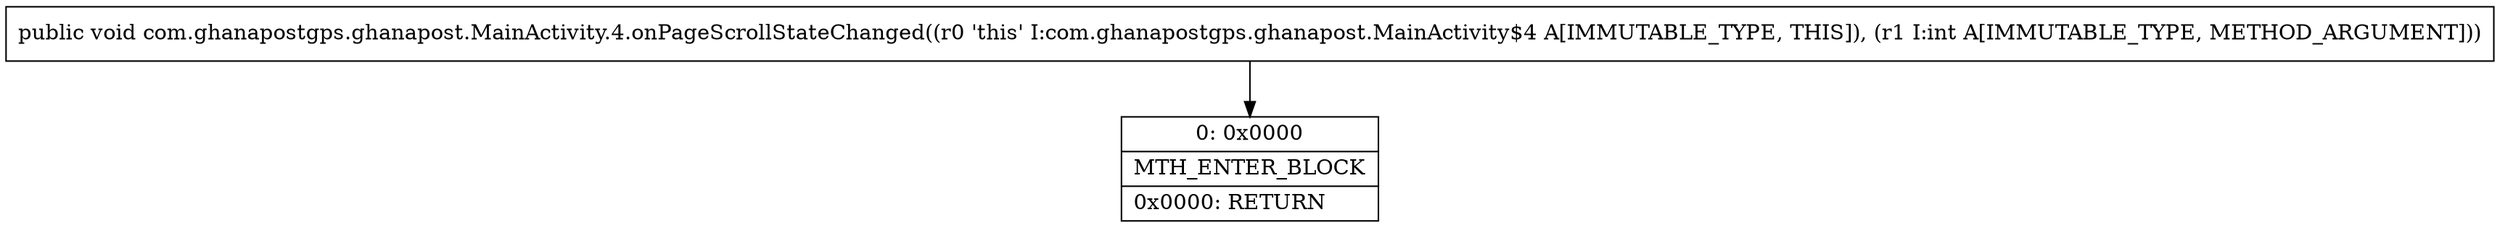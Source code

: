 digraph "CFG forcom.ghanapostgps.ghanapost.MainActivity.4.onPageScrollStateChanged(I)V" {
Node_0 [shape=record,label="{0\:\ 0x0000|MTH_ENTER_BLOCK\l|0x0000: RETURN   \l}"];
MethodNode[shape=record,label="{public void com.ghanapostgps.ghanapost.MainActivity.4.onPageScrollStateChanged((r0 'this' I:com.ghanapostgps.ghanapost.MainActivity$4 A[IMMUTABLE_TYPE, THIS]), (r1 I:int A[IMMUTABLE_TYPE, METHOD_ARGUMENT])) }"];
MethodNode -> Node_0;
}

